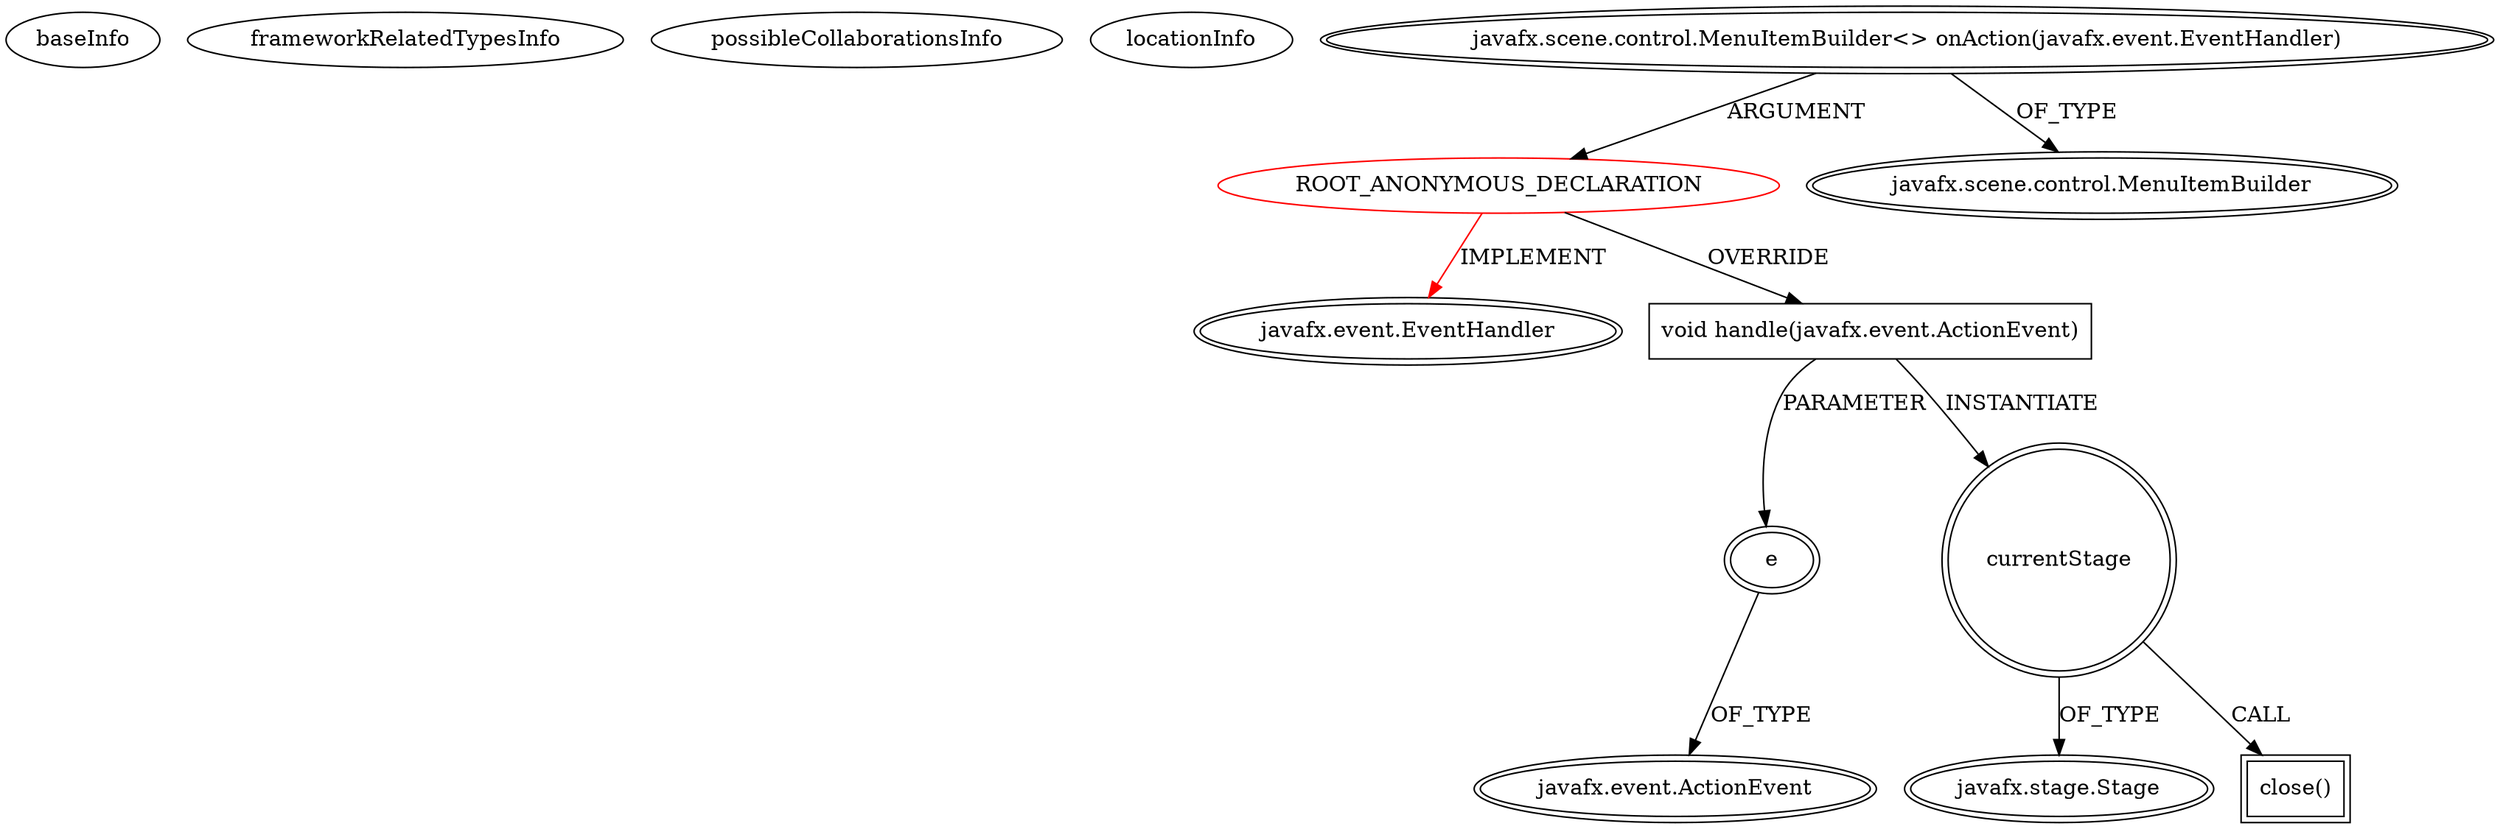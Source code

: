 digraph {
baseInfo[graphId=1649,category="extension_graph",isAnonymous=true,possibleRelation=false]
frameworkRelatedTypesInfo[0="javafx.event.EventHandler"]
possibleCollaborationsInfo[]
locationInfo[projectName="Zulukas-IJA",filePath="/Zulukas-IJA/IJA-master/src/InsightJournalApplication/GUI.java",contextSignature="javafx.scene.control.MenuBar buildMenuBarWithMenus(javafx.beans.property.ReadOnlyDoubleProperty)",graphId="1649"]
0[label="ROOT_ANONYMOUS_DECLARATION",vertexType="ROOT_ANONYMOUS_DECLARATION",isFrameworkType=false,color=red]
1[label="javafx.event.EventHandler",vertexType="FRAMEWORK_INTERFACE_TYPE",isFrameworkType=true,peripheries=2]
2[label="javafx.scene.control.MenuItemBuilder<> onAction(javafx.event.EventHandler)",vertexType="OUTSIDE_CALL",isFrameworkType=true,peripheries=2]
3[label="javafx.scene.control.MenuItemBuilder",vertexType="FRAMEWORK_CLASS_TYPE",isFrameworkType=true,peripheries=2]
4[label="void handle(javafx.event.ActionEvent)",vertexType="OVERRIDING_METHOD_DECLARATION",isFrameworkType=false,shape=box]
5[label="e",vertexType="PARAMETER_DECLARATION",isFrameworkType=true,peripheries=2]
6[label="javafx.event.ActionEvent",vertexType="FRAMEWORK_CLASS_TYPE",isFrameworkType=true,peripheries=2]
7[label="currentStage",vertexType="VARIABLE_EXPRESION",isFrameworkType=true,peripheries=2,shape=circle]
9[label="javafx.stage.Stage",vertexType="FRAMEWORK_CLASS_TYPE",isFrameworkType=true,peripheries=2]
8[label="close()",vertexType="INSIDE_CALL",isFrameworkType=true,peripheries=2,shape=box]
0->1[label="IMPLEMENT",color=red]
2->0[label="ARGUMENT"]
2->3[label="OF_TYPE"]
0->4[label="OVERRIDE"]
5->6[label="OF_TYPE"]
4->5[label="PARAMETER"]
4->7[label="INSTANTIATE"]
7->9[label="OF_TYPE"]
7->8[label="CALL"]
}
